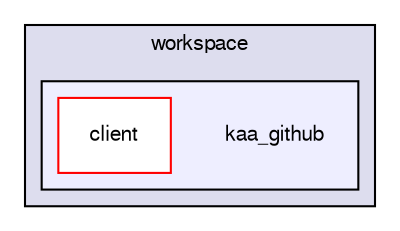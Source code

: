 digraph "/var/lib/jenkins/workspace/kaa_github" {
  bgcolor=transparent;
  compound=true
  node [ fontsize="10", fontname="FreeSans"];
  edge [ labelfontsize="10", labelfontname="FreeSans"];
  subgraph clusterdir_1dcd01091481739a08e0557cc0b23ccc {
    graph [ bgcolor="#ddddee", pencolor="black", label="workspace" fontname="FreeSans", fontsize="10", URL="dir_1dcd01091481739a08e0557cc0b23ccc.html"]
  subgraph clusterdir_d1c11b624d28c350146bfbfbfde683de {
    graph [ bgcolor="#eeeeff", pencolor="black", label="" URL="dir_d1c11b624d28c350146bfbfbfde683de.html"];
    dir_d1c11b624d28c350146bfbfbfde683de [shape=plaintext label="kaa_github"];
    dir_78408edf39c778ac8a2d6d17fb353b6f [shape=box label="client" color="red" fillcolor="white" style="filled" URL="dir_78408edf39c778ac8a2d6d17fb353b6f.html"];
  }
  }
}
